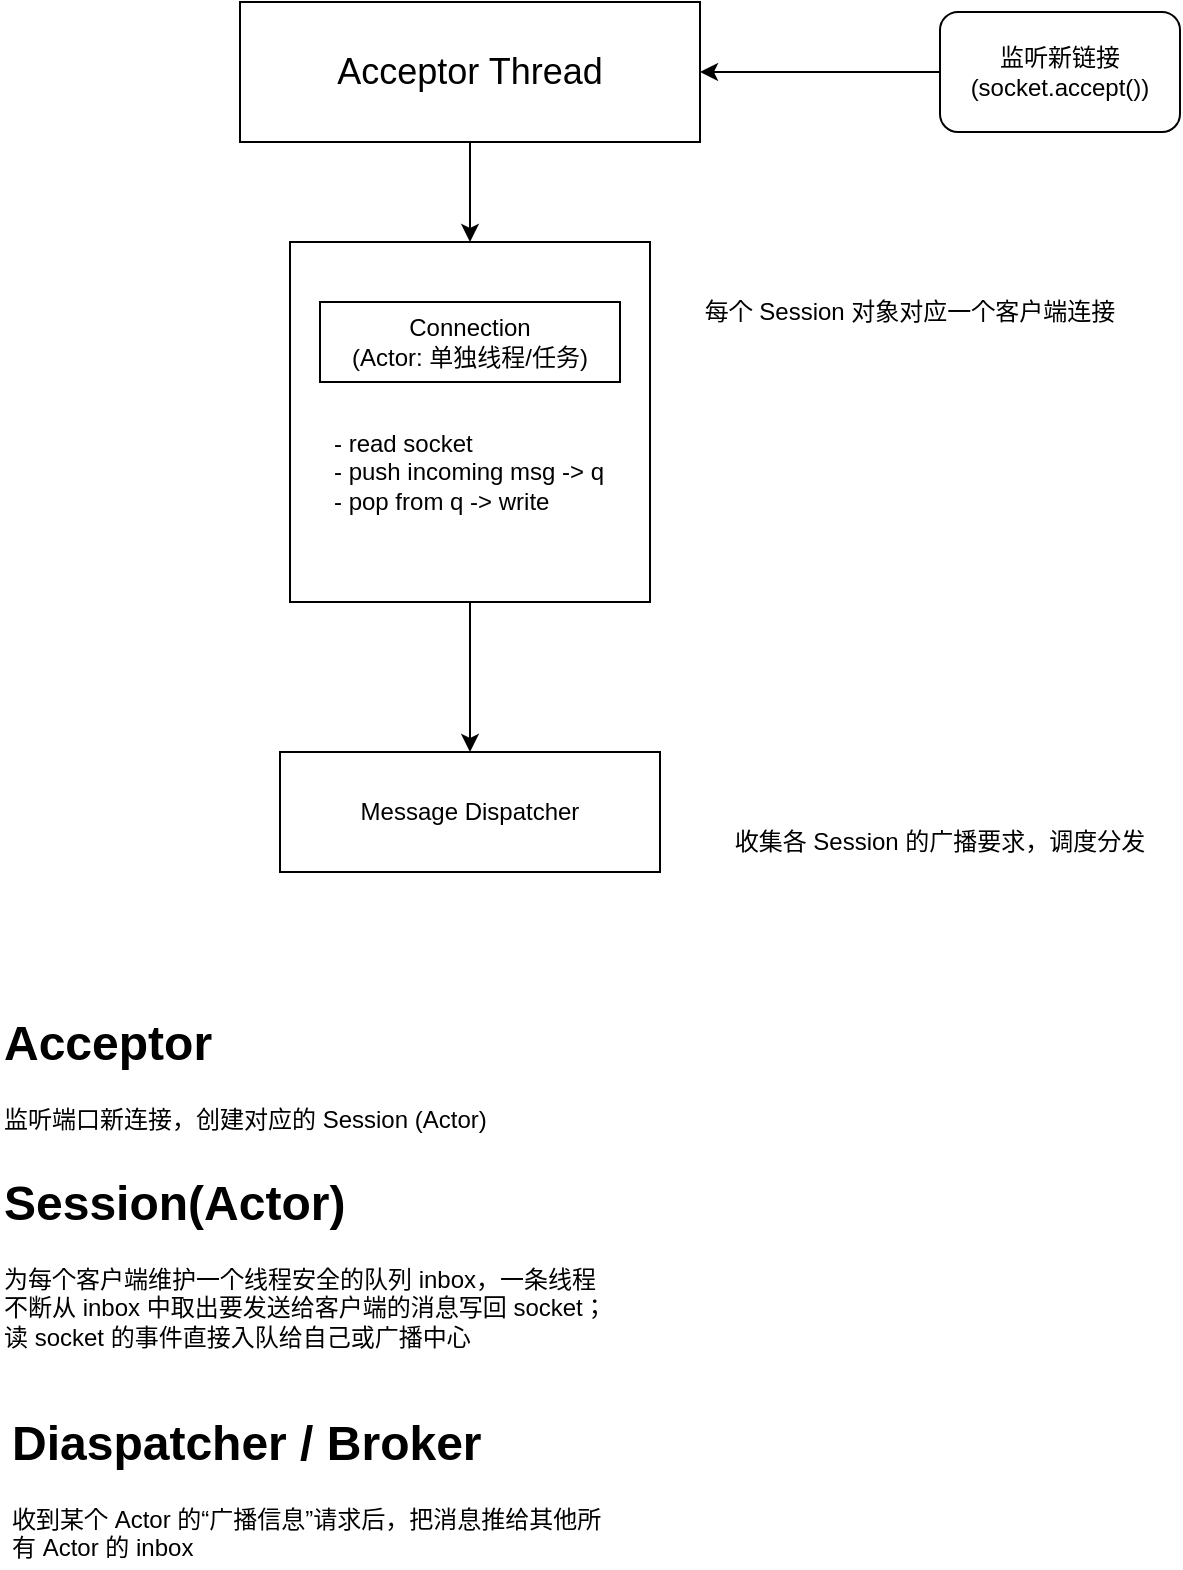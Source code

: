 <mxfile version="27.0.9">
  <diagram name="第 1 页" id="mtZ_6-JlrpA9qEIZvgdS">
    <mxGraphModel dx="1042" dy="626" grid="1" gridSize="10" guides="1" tooltips="1" connect="1" arrows="1" fold="1" page="1" pageScale="1" pageWidth="827" pageHeight="1169" math="0" shadow="0">
      <root>
        <mxCell id="0" />
        <mxCell id="1" parent="0" />
        <mxCell id="yPpMA7j_pdgHyn0LDorG-6" style="edgeStyle=orthogonalEdgeStyle;rounded=0;orthogonalLoop=1;jettySize=auto;html=1;entryX=0.5;entryY=0;entryDx=0;entryDy=0;" edge="1" parent="1" source="RpAymcx81whrSD_f9FZQ-1" target="yPpMA7j_pdgHyn0LDorG-1">
          <mxGeometry relative="1" as="geometry" />
        </mxCell>
        <mxCell id="RpAymcx81whrSD_f9FZQ-1" value="&lt;font style=&quot;font-size: 18px;&quot;&gt;Acceptor Thread&lt;/font&gt;" style="rounded=0;whiteSpace=wrap;html=1;" parent="1" vertex="1">
          <mxGeometry x="230" y="100" width="230" height="70" as="geometry" />
        </mxCell>
        <mxCell id="RpAymcx81whrSD_f9FZQ-4" style="edgeStyle=orthogonalEdgeStyle;rounded=0;orthogonalLoop=1;jettySize=auto;html=1;entryX=1;entryY=0.5;entryDx=0;entryDy=0;" parent="1" source="RpAymcx81whrSD_f9FZQ-2" target="RpAymcx81whrSD_f9FZQ-1" edge="1">
          <mxGeometry relative="1" as="geometry" />
        </mxCell>
        <mxCell id="RpAymcx81whrSD_f9FZQ-2" value="监听新链接 (socket.accept())" style="rounded=1;whiteSpace=wrap;html=1;" parent="1" vertex="1">
          <mxGeometry x="580" y="105" width="120" height="60" as="geometry" />
        </mxCell>
        <mxCell id="yPpMA7j_pdgHyn0LDorG-8" value="" style="edgeStyle=orthogonalEdgeStyle;rounded=0;orthogonalLoop=1;jettySize=auto;html=1;" edge="1" parent="1" source="yPpMA7j_pdgHyn0LDorG-1" target="yPpMA7j_pdgHyn0LDorG-9">
          <mxGeometry relative="1" as="geometry">
            <mxPoint x="345" y="480" as="targetPoint" />
          </mxGeometry>
        </mxCell>
        <mxCell id="yPpMA7j_pdgHyn0LDorG-1" value="&lt;div&gt;&lt;br&gt;&lt;/div&gt;" style="whiteSpace=wrap;html=1;aspect=fixed;" vertex="1" parent="1">
          <mxGeometry x="255" y="220" width="180" height="180" as="geometry" />
        </mxCell>
        <mxCell id="yPpMA7j_pdgHyn0LDorG-2" value="Connection&lt;div&gt;(Actor: 单独线程/任务)&lt;/div&gt;" style="rounded=0;whiteSpace=wrap;html=1;" vertex="1" parent="1">
          <mxGeometry x="270" y="250" width="150" height="40" as="geometry" />
        </mxCell>
        <mxCell id="yPpMA7j_pdgHyn0LDorG-4" value="- read socket&lt;div&gt;- push incoming msg -&amp;gt; q&lt;/div&gt;&lt;div&gt;- pop from q -&amp;gt; write&lt;/div&gt;" style="text;html=1;align=left;verticalAlign=middle;whiteSpace=wrap;rounded=0;" vertex="1" parent="1">
          <mxGeometry x="275" y="320" width="140" height="30" as="geometry" />
        </mxCell>
        <mxCell id="yPpMA7j_pdgHyn0LDorG-5" value="每个 Session 对象对应一个客户端连接" style="text;html=1;align=center;verticalAlign=middle;whiteSpace=wrap;rounded=0;" vertex="1" parent="1">
          <mxGeometry x="460" y="240" width="210" height="30" as="geometry" />
        </mxCell>
        <mxCell id="yPpMA7j_pdgHyn0LDorG-9" value="Message Dispatcher" style="rounded=0;whiteSpace=wrap;html=1;" vertex="1" parent="1">
          <mxGeometry x="250" y="475" width="190" height="60" as="geometry" />
        </mxCell>
        <mxCell id="yPpMA7j_pdgHyn0LDorG-10" value="收集各 Session 的广播要求，调度分发" style="text;html=1;align=center;verticalAlign=middle;whiteSpace=wrap;rounded=0;" vertex="1" parent="1">
          <mxGeometry x="460" y="505" width="240" height="30" as="geometry" />
        </mxCell>
        <mxCell id="yPpMA7j_pdgHyn0LDorG-12" value="&lt;h1 style=&quot;margin-top: 0px;&quot;&gt;Acceptor&lt;/h1&gt;&lt;p&gt;监听端口新连接，创建对应的 Session (Actor)&lt;/p&gt;" style="text;html=1;whiteSpace=wrap;overflow=hidden;rounded=0;" vertex="1" parent="1">
          <mxGeometry x="110" y="600" width="300" height="80" as="geometry" />
        </mxCell>
        <mxCell id="yPpMA7j_pdgHyn0LDorG-13" value="&lt;h1 style=&quot;margin-top: 0px;&quot;&gt;Session(Actor)&lt;/h1&gt;&lt;p&gt;为每个客户端维护一个线程安全的队列 inbox，一条线程不断从 inbox 中取出要发送给客户端的消息写回 socket；读 socket 的事件直接入队给自己或广播中心&lt;/p&gt;" style="text;html=1;whiteSpace=wrap;overflow=hidden;rounded=0;" vertex="1" parent="1">
          <mxGeometry x="110" y="680" width="310" height="110" as="geometry" />
        </mxCell>
        <mxCell id="yPpMA7j_pdgHyn0LDorG-14" value="&lt;h1 style=&quot;margin-top: 0px;&quot;&gt;Diaspatcher / Broker&lt;/h1&gt;&lt;p&gt;收到某个 Actor 的“广播信息”请求后，把消息推给其他所有 Actor 的 inbox&lt;/p&gt;" style="text;html=1;whiteSpace=wrap;overflow=hidden;rounded=0;" vertex="1" parent="1">
          <mxGeometry x="114" y="800" width="300" height="80" as="geometry" />
        </mxCell>
      </root>
    </mxGraphModel>
  </diagram>
</mxfile>
